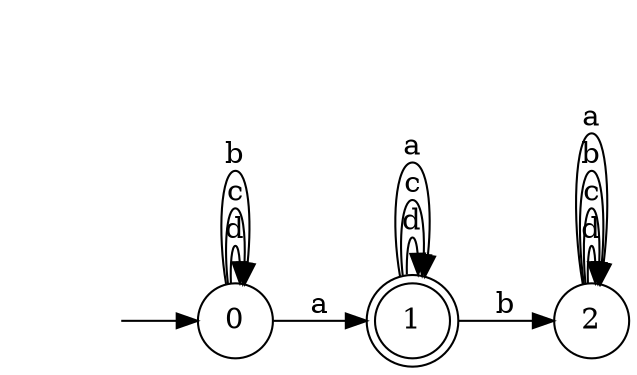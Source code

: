 digraph {
  rankdir=LR;
  0 [label="0", shape = circle];
  0 -> 0 [label="d"];
  0 -> 0 [label="c"];
  0 -> 0 [label="b"];
  0 -> 1 [label="a"];
  1 [label="1", shape = doublecircle];
  1 -> 1 [label="d"];
  1 -> 1 [label="c"];
  1 -> 2 [label="b"];
  1 -> 1 [label="a"];
  2 [label="2", shape = circle];
  2 -> 2 [label="d"];
  2 -> 2 [label="c"];
  2 -> 2 [label="b"];
  2 -> 2 [label="a"];
  3 [label="", shape = plaintext];
  3 -> 0 [label=""];
}
